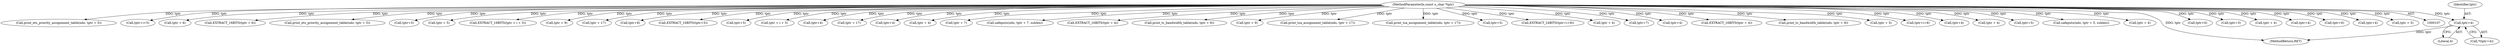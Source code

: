 digraph "0_tcpdump_34cec721d39c76be1e0a600829a7b17bdfb832b6@pointer" {
"1000257" [label="(Call,tptr+4)"];
"1000109" [label="(MethodParameterIn,const u_char *tptr)"];
"1000434" [label="(Call,print_ets_priority_assignment_table(ndo, tptr + 5))"];
"1000579" [label="(Call,tptr+i+5)"];
"1000810" [label="(Call,tptr + 6)"];
"1000809" [label="(Call,EXTRACT_16BITS(tptr + 6))"];
"1000401" [label="(Call,print_ets_priority_assignment_table(ndo, tptr + 5))"];
"1000664" [label="(Call,tptr+5)"];
"1000275" [label="(Call,tptr + 5)"];
"1000256" [label="(Call,*(tptr+4))"];
"1000603" [label="(Call,EXTRACT_16BITS(tptr + i + 5))"];
"1000109" [label="(MethodParameterIn,const u_char *tptr)"];
"1000441" [label="(Call,tptr + 9)"];
"1000446" [label="(Call,tptr + 17)"];
"1000747" [label="(Call,tptr+8)"];
"1000179" [label="(Call,EXTRACT_16BITS(tptr+5))"];
"1000328" [label="(Call,tptr+5)"];
"1000604" [label="(Call,tptr + i + 5)"];
"1000461" [label="(Call,tptr+4)"];
"1000413" [label="(Call,tptr + 17)"];
"1000630" [label="(Call,tptr+4)"];
"1000192" [label="(Call,tptr + 4)"];
"1000241" [label="(Call,tptr + 7)"];
"1000239" [label="(Call,safeputs(ndo, tptr + 7, sublen))"];
"1000257" [label="(Call,tptr+4)"];
"1000209" [label="(Call,EXTRACT_16BITS(tptr + 4))"];
"1000259" [label="(Literal,4)"];
"1000406" [label="(Call,print_tc_bandwidth_table(ndo, tptr + 9))"];
"1000408" [label="(Call,tptr + 9)"];
"1000411" [label="(Call,print_tsa_assignment_table(ndo, tptr + 17))"];
"1000444" [label="(Call,print_tsa_assignment_table(ndo, tptr + 17))"];
"1000180" [label="(Call,tptr+5)"];
"1000838" [label="(Call,EXTRACT_24BITS(tptr+i+8))"];
"1000161" [label="(Call,tptr + 4)"];
"1000712" [label="(Call,tptr+7)"];
"1000374" [label="(Call,tptr+4)"];
"1000160" [label="(Call,EXTRACT_16BITS(tptr + 4))"];
"1000439" [label="(Call,print_tc_bandwidth_table(ndo, tptr + 9))"];
"1000436" [label="(Call,tptr + 5)"];
"1000839" [label="(Call,tptr+i+8)"];
"1000258" [label="(Identifier,tptr)"];
"1000291" [label="(Call,tptr+4)"];
"1000540" [label="(Call,tptr + 4)"];
"1000495" [label="(Call,tptr+5)"];
"1000273" [label="(Call,safeputs(ndo, tptr + 5, sublen))"];
"1000431" [label="(Call,tptr + 4)"];
"1000869" [label="(MethodReturn,RET)"];
"1000223" [label="(Call,tptr+6)"];
"1000130" [label="(Call,tptr+3)"];
"1000210" [label="(Call,tptr + 4)"];
"1000780" [label="(Call,tptr+4)"];
"1000694" [label="(Call,tptr+6)"];
"1000188" [label="(Call,tptr+4)"];
"1000403" [label="(Call,tptr + 5)"];
"1000257" -> "1000256"  [label="AST: "];
"1000257" -> "1000259"  [label="CFG: "];
"1000258" -> "1000257"  [label="AST: "];
"1000259" -> "1000257"  [label="AST: "];
"1000256" -> "1000257"  [label="CFG: "];
"1000257" -> "1000869"  [label="DDG: tptr"];
"1000109" -> "1000257"  [label="DDG: tptr"];
"1000109" -> "1000107"  [label="AST: "];
"1000109" -> "1000869"  [label="DDG: tptr"];
"1000109" -> "1000130"  [label="DDG: tptr"];
"1000109" -> "1000160"  [label="DDG: tptr"];
"1000109" -> "1000161"  [label="DDG: tptr"];
"1000109" -> "1000179"  [label="DDG: tptr"];
"1000109" -> "1000180"  [label="DDG: tptr"];
"1000109" -> "1000188"  [label="DDG: tptr"];
"1000109" -> "1000192"  [label="DDG: tptr"];
"1000109" -> "1000209"  [label="DDG: tptr"];
"1000109" -> "1000210"  [label="DDG: tptr"];
"1000109" -> "1000223"  [label="DDG: tptr"];
"1000109" -> "1000239"  [label="DDG: tptr"];
"1000109" -> "1000241"  [label="DDG: tptr"];
"1000109" -> "1000273"  [label="DDG: tptr"];
"1000109" -> "1000275"  [label="DDG: tptr"];
"1000109" -> "1000291"  [label="DDG: tptr"];
"1000109" -> "1000328"  [label="DDG: tptr"];
"1000109" -> "1000374"  [label="DDG: tptr"];
"1000109" -> "1000401"  [label="DDG: tptr"];
"1000109" -> "1000403"  [label="DDG: tptr"];
"1000109" -> "1000406"  [label="DDG: tptr"];
"1000109" -> "1000408"  [label="DDG: tptr"];
"1000109" -> "1000411"  [label="DDG: tptr"];
"1000109" -> "1000413"  [label="DDG: tptr"];
"1000109" -> "1000431"  [label="DDG: tptr"];
"1000109" -> "1000434"  [label="DDG: tptr"];
"1000109" -> "1000436"  [label="DDG: tptr"];
"1000109" -> "1000439"  [label="DDG: tptr"];
"1000109" -> "1000441"  [label="DDG: tptr"];
"1000109" -> "1000444"  [label="DDG: tptr"];
"1000109" -> "1000446"  [label="DDG: tptr"];
"1000109" -> "1000461"  [label="DDG: tptr"];
"1000109" -> "1000495"  [label="DDG: tptr"];
"1000109" -> "1000540"  [label="DDG: tptr"];
"1000109" -> "1000579"  [label="DDG: tptr"];
"1000109" -> "1000603"  [label="DDG: tptr"];
"1000109" -> "1000604"  [label="DDG: tptr"];
"1000109" -> "1000630"  [label="DDG: tptr"];
"1000109" -> "1000664"  [label="DDG: tptr"];
"1000109" -> "1000694"  [label="DDG: tptr"];
"1000109" -> "1000712"  [label="DDG: tptr"];
"1000109" -> "1000747"  [label="DDG: tptr"];
"1000109" -> "1000780"  [label="DDG: tptr"];
"1000109" -> "1000809"  [label="DDG: tptr"];
"1000109" -> "1000810"  [label="DDG: tptr"];
"1000109" -> "1000838"  [label="DDG: tptr"];
"1000109" -> "1000839"  [label="DDG: tptr"];
}

